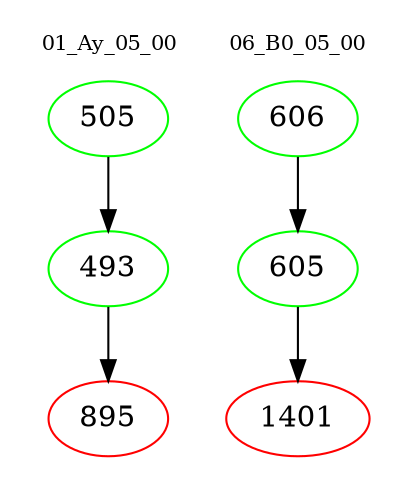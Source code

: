digraph{
subgraph cluster_0 {
color = white
label = "01_Ay_05_00";
fontsize=10;
T0_505 [label="505", color="green"]
T0_505 -> T0_493 [color="black"]
T0_493 [label="493", color="green"]
T0_493 -> T0_895 [color="black"]
T0_895 [label="895", color="red"]
}
subgraph cluster_1 {
color = white
label = "06_B0_05_00";
fontsize=10;
T1_606 [label="606", color="green"]
T1_606 -> T1_605 [color="black"]
T1_605 [label="605", color="green"]
T1_605 -> T1_1401 [color="black"]
T1_1401 [label="1401", color="red"]
}
}
